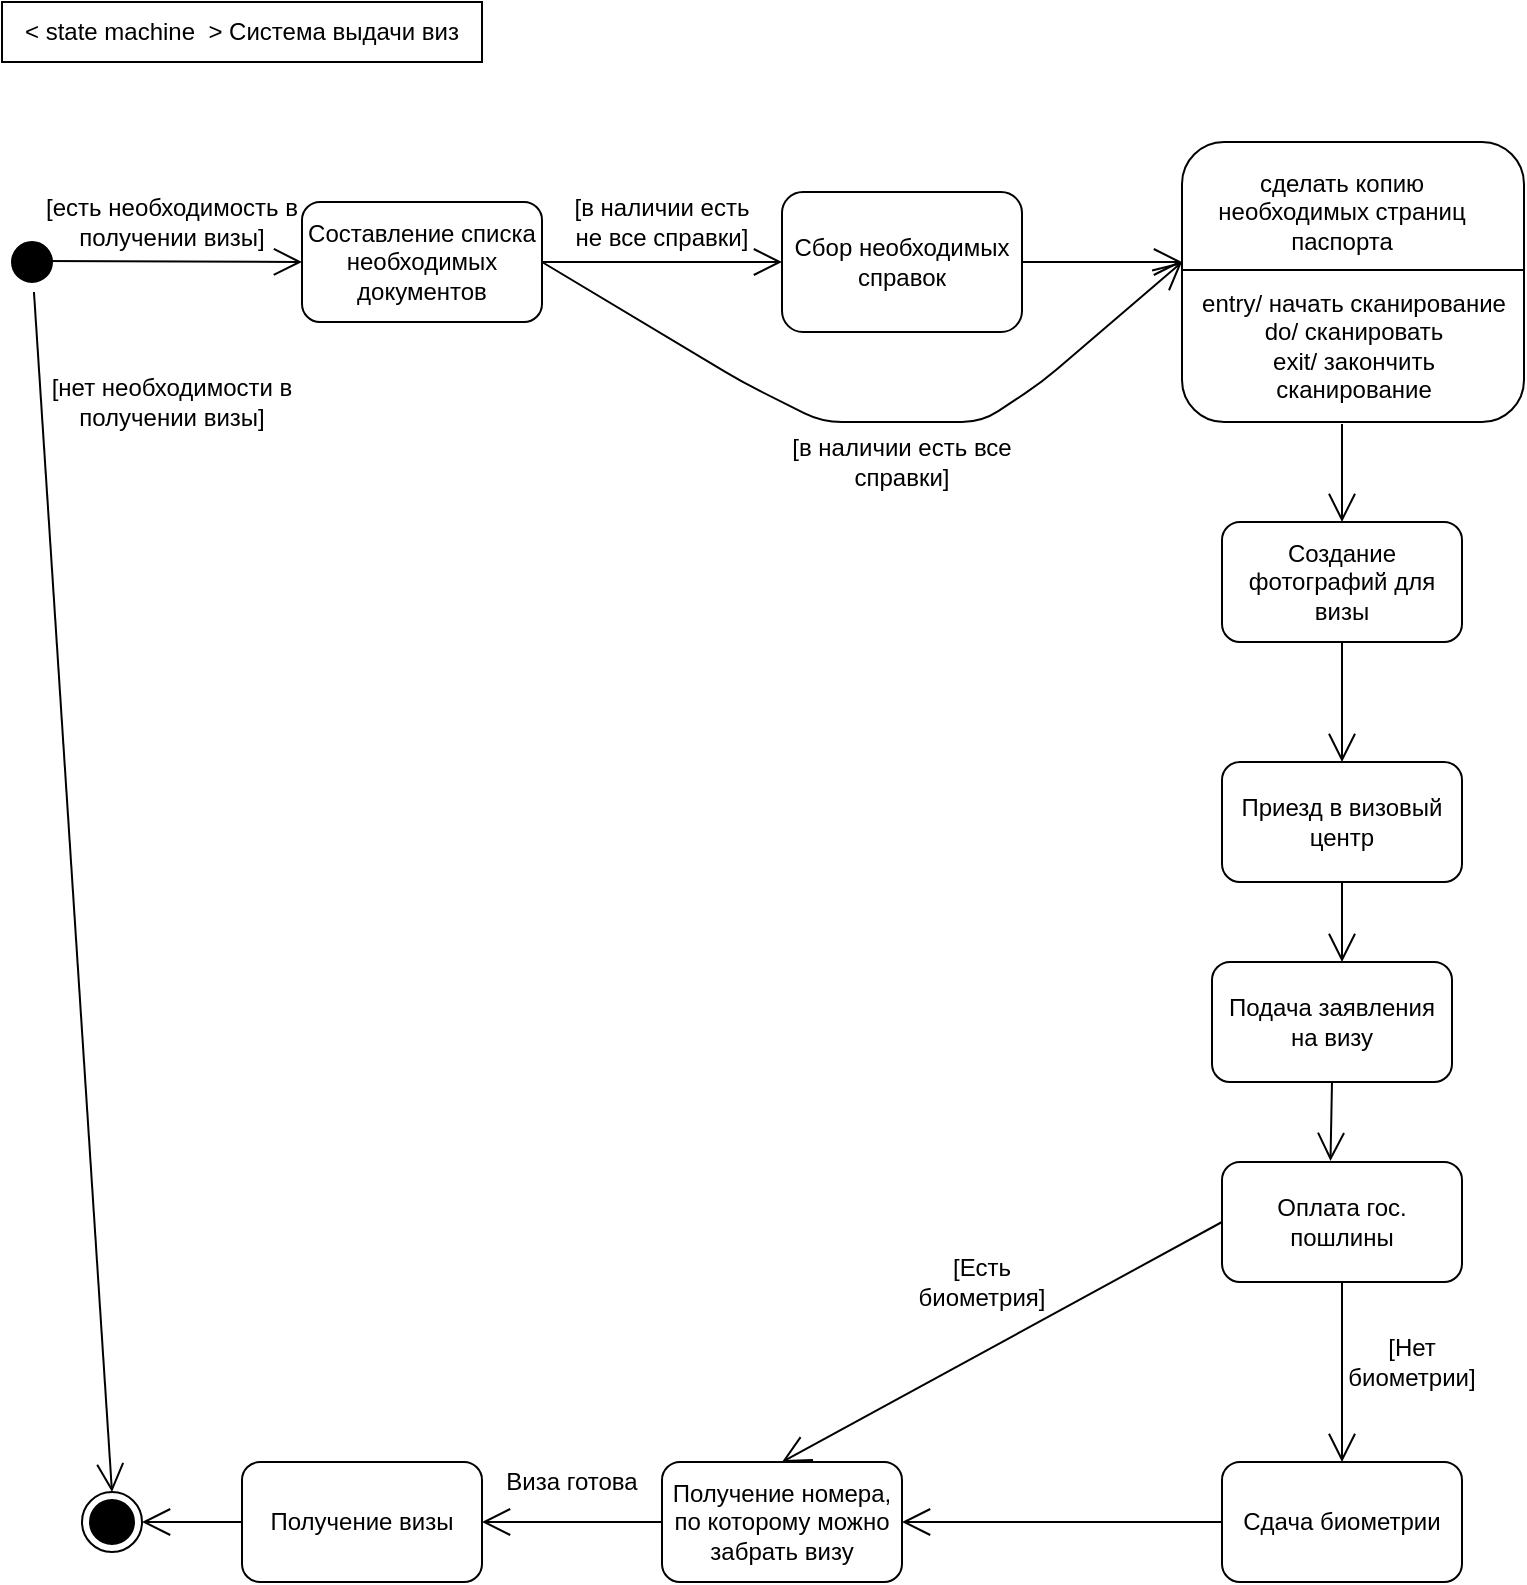 <mxfile version="12.9.6" type="github">
  <diagram id="m7FMlcwkblaYLKdV_Ws4" name="Page-1">
    <mxGraphModel dx="1305" dy="752" grid="1" gridSize="10" guides="1" tooltips="1" connect="1" arrows="1" fold="1" page="1" pageScale="1" pageWidth="850" pageHeight="1100" math="0" shadow="0">
      <root>
        <mxCell id="0" />
        <mxCell id="1" parent="0" />
        <mxCell id="M6DnuSitk8M77Cm85_tT-1" value="&amp;lt; state machine&amp;nbsp; &amp;gt; Система выдачи виз" style="rounded=0;whiteSpace=wrap;html=1;" parent="1" vertex="1">
          <mxGeometry x="40" y="40" width="240" height="30" as="geometry" />
        </mxCell>
        <mxCell id="M6DnuSitk8M77Cm85_tT-2" value="" style="ellipse;html=1;shape=endState;fillColor=#000000;strokeColor=#000000;" parent="1" vertex="1">
          <mxGeometry x="80" y="785" width="30" height="30" as="geometry" />
        </mxCell>
        <mxCell id="M6DnuSitk8M77Cm85_tT-3" value="" style="ellipse;html=1;shape=endState;fillColor=#000000;strokeColor=#FFFFFF;" parent="1" vertex="1">
          <mxGeometry x="40" y="155" width="30" height="30" as="geometry" />
        </mxCell>
        <mxCell id="M6DnuSitk8M77Cm85_tT-4" value="" style="rounded=1;whiteSpace=wrap;html=1;strokeColor=#000000;" parent="1" vertex="1">
          <mxGeometry x="430" y="135" width="120" height="70" as="geometry" />
        </mxCell>
        <mxCell id="M6DnuSitk8M77Cm85_tT-5" value="&lt;div&gt;Сбор необходимых справок&lt;/div&gt;" style="text;html=1;strokeColor=none;fillColor=none;align=center;verticalAlign=middle;whiteSpace=wrap;rounded=0;" parent="1" vertex="1">
          <mxGeometry x="430" y="150" width="120" height="40" as="geometry" />
        </mxCell>
        <mxCell id="M6DnuSitk8M77Cm85_tT-6" value="" style="rounded=1;whiteSpace=wrap;html=1;strokeColor=#000000;" parent="1" vertex="1">
          <mxGeometry x="630" y="110" width="171" height="140" as="geometry" />
        </mxCell>
        <mxCell id="M6DnuSitk8M77Cm85_tT-7" value="Создание фотографий для визы" style="rounded=1;whiteSpace=wrap;html=1;strokeColor=#000000;" parent="1" vertex="1">
          <mxGeometry x="650" y="300" width="120" height="60" as="geometry" />
        </mxCell>
        <mxCell id="M6DnuSitk8M77Cm85_tT-8" value="Сдача биометрии" style="rounded=1;whiteSpace=wrap;html=1;strokeColor=#000000;" parent="1" vertex="1">
          <mxGeometry x="650" y="770" width="120" height="60" as="geometry" />
        </mxCell>
        <mxCell id="M6DnuSitk8M77Cm85_tT-9" value="Оплата гос. пошлины" style="rounded=1;whiteSpace=wrap;html=1;strokeColor=#000000;" parent="1" vertex="1">
          <mxGeometry x="650" y="620" width="120" height="60" as="geometry" />
        </mxCell>
        <mxCell id="M6DnuSitk8M77Cm85_tT-10" value="Приезд в визовый центр" style="rounded=1;whiteSpace=wrap;html=1;strokeColor=#000000;" parent="1" vertex="1">
          <mxGeometry x="650" y="420" width="120" height="60" as="geometry" />
        </mxCell>
        <mxCell id="M6DnuSitk8M77Cm85_tT-11" value="Подача заявления на визу" style="rounded=1;whiteSpace=wrap;html=1;strokeColor=#000000;" parent="1" vertex="1">
          <mxGeometry x="645" y="520" width="120" height="60" as="geometry" />
        </mxCell>
        <mxCell id="M6DnuSitk8M77Cm85_tT-12" value="Получение номера, по которому можно забрать визу" style="rounded=1;whiteSpace=wrap;html=1;strokeColor=#000000;" parent="1" vertex="1">
          <mxGeometry x="370" y="770" width="120" height="60" as="geometry" />
        </mxCell>
        <mxCell id="M6DnuSitk8M77Cm85_tT-13" value="Получение визы" style="rounded=1;whiteSpace=wrap;html=1;strokeColor=#000000;" parent="1" vertex="1">
          <mxGeometry x="160" y="770" width="120" height="60" as="geometry" />
        </mxCell>
        <mxCell id="M6DnuSitk8M77Cm85_tT-14" value="" style="line;strokeWidth=1;fillColor=none;align=left;verticalAlign=middle;spacingTop=-1;spacingLeft=3;spacingRight=3;rotatable=0;labelPosition=right;points=[];portConstraint=eastwest;" parent="1" vertex="1">
          <mxGeometry x="630" y="170" width="171" height="8" as="geometry" />
        </mxCell>
        <mxCell id="M6DnuSitk8M77Cm85_tT-15" value="&lt;br&gt;entry/ начать сканирование&lt;br&gt;do/ сканировать&lt;br&gt;exit/ закончить сканирование" style="text;html=1;strokeColor=none;fillColor=none;align=center;verticalAlign=middle;whiteSpace=wrap;rounded=0;" parent="1" vertex="1">
          <mxGeometry x="635.5" y="170" width="160" height="70" as="geometry" />
        </mxCell>
        <mxCell id="M6DnuSitk8M77Cm85_tT-16" value="сделать копию необходимых страниц паспорта" style="text;html=1;strokeColor=none;fillColor=none;align=center;verticalAlign=middle;whiteSpace=wrap;rounded=0;" parent="1" vertex="1">
          <mxGeometry x="635" y="120" width="150" height="50" as="geometry" />
        </mxCell>
        <mxCell id="M6DnuSitk8M77Cm85_tT-17" value="" style="endArrow=open;endFill=1;endSize=12;html=1;entryX=0;entryY=0.5;entryDx=0;entryDy=0;" parent="1" target="M6DnuSitk8M77Cm85_tT-32" edge="1">
          <mxGeometry width="160" relative="1" as="geometry">
            <mxPoint x="60" y="169.5" as="sourcePoint" />
            <mxPoint x="160" y="170" as="targetPoint" />
          </mxGeometry>
        </mxCell>
        <mxCell id="M6DnuSitk8M77Cm85_tT-18" value="" style="endArrow=open;endFill=1;endSize=12;html=1;entryX=0;entryY=0.5;entryDx=0;entryDy=0;" parent="1" source="M6DnuSitk8M77Cm85_tT-32" target="M6DnuSitk8M77Cm85_tT-4" edge="1">
          <mxGeometry width="160" relative="1" as="geometry">
            <mxPoint x="230" y="169.5" as="sourcePoint" />
            <mxPoint x="370" y="170" as="targetPoint" />
          </mxGeometry>
        </mxCell>
        <mxCell id="M6DnuSitk8M77Cm85_tT-19" value="" style="endArrow=open;endFill=1;endSize=12;html=1;exitX=0.5;exitY=1;exitDx=0;exitDy=0;entryX=0.5;entryY=0;entryDx=0;entryDy=0;" parent="1" source="M6DnuSitk8M77Cm85_tT-9" target="M6DnuSitk8M77Cm85_tT-8" edge="1">
          <mxGeometry width="160" relative="1" as="geometry">
            <mxPoint x="710" y="774" as="sourcePoint" />
            <mxPoint x="720" y="770" as="targetPoint" />
          </mxGeometry>
        </mxCell>
        <mxCell id="M6DnuSitk8M77Cm85_tT-20" value="[Нет биометрии]" style="text;html=1;strokeColor=none;fillColor=none;align=center;verticalAlign=middle;whiteSpace=wrap;rounded=0;" parent="1" vertex="1">
          <mxGeometry x="725" y="710" width="40" height="20" as="geometry" />
        </mxCell>
        <mxCell id="M6DnuSitk8M77Cm85_tT-21" value="[Есть биометрия]" style="text;html=1;strokeColor=none;fillColor=none;align=center;verticalAlign=middle;whiteSpace=wrap;rounded=0;" parent="1" vertex="1">
          <mxGeometry x="510" y="670" width="40" height="20" as="geometry" />
        </mxCell>
        <mxCell id="M6DnuSitk8M77Cm85_tT-22" value="" style="endArrow=open;endFill=1;endSize=12;html=1;exitX=0;exitY=0.5;exitDx=0;exitDy=0;entryX=0.5;entryY=0;entryDx=0;entryDy=0;" parent="1" source="M6DnuSitk8M77Cm85_tT-9" target="M6DnuSitk8M77Cm85_tT-12" edge="1">
          <mxGeometry width="160" relative="1" as="geometry">
            <mxPoint x="410" y="720" as="sourcePoint" />
            <mxPoint x="570" y="720" as="targetPoint" />
          </mxGeometry>
        </mxCell>
        <mxCell id="M6DnuSitk8M77Cm85_tT-23" value="" style="endArrow=open;endFill=1;endSize=12;html=1;exitX=0;exitY=0.5;exitDx=0;exitDy=0;entryX=1;entryY=0.5;entryDx=0;entryDy=0;" parent="1" source="M6DnuSitk8M77Cm85_tT-8" target="M6DnuSitk8M77Cm85_tT-12" edge="1">
          <mxGeometry width="160" relative="1" as="geometry">
            <mxPoint x="410" y="720" as="sourcePoint" />
            <mxPoint x="570" y="720" as="targetPoint" />
          </mxGeometry>
        </mxCell>
        <mxCell id="M6DnuSitk8M77Cm85_tT-24" value="" style="endArrow=open;endFill=1;endSize=12;html=1;exitX=0;exitY=0.5;exitDx=0;exitDy=0;entryX=1;entryY=0.5;entryDx=0;entryDy=0;" parent="1" source="M6DnuSitk8M77Cm85_tT-12" target="M6DnuSitk8M77Cm85_tT-13" edge="1">
          <mxGeometry width="160" relative="1" as="geometry">
            <mxPoint x="410" y="660" as="sourcePoint" />
            <mxPoint x="570" y="660" as="targetPoint" />
          </mxGeometry>
        </mxCell>
        <mxCell id="M6DnuSitk8M77Cm85_tT-25" value="[есть необходимость в получении визы]" style="text;html=1;strokeColor=none;fillColor=none;align=center;verticalAlign=middle;whiteSpace=wrap;rounded=0;" parent="1" vertex="1">
          <mxGeometry x="40" y="140" width="170" height="20" as="geometry" />
        </mxCell>
        <mxCell id="M6DnuSitk8M77Cm85_tT-26" value="" style="endArrow=open;endFill=1;endSize=12;html=1;exitX=1;exitY=0.5;exitDx=0;exitDy=0;" parent="1" source="M6DnuSitk8M77Cm85_tT-5" edge="1">
          <mxGeometry width="160" relative="1" as="geometry">
            <mxPoint x="390" y="410" as="sourcePoint" />
            <mxPoint x="630" y="170" as="targetPoint" />
          </mxGeometry>
        </mxCell>
        <mxCell id="M6DnuSitk8M77Cm85_tT-27" value="" style="endArrow=open;endFill=1;endSize=12;html=1;entryX=0.5;entryY=0;entryDx=0;entryDy=0;" parent="1" target="M6DnuSitk8M77Cm85_tT-7" edge="1">
          <mxGeometry width="160" relative="1" as="geometry">
            <mxPoint x="710" y="251" as="sourcePoint" />
            <mxPoint x="620" y="410" as="targetPoint" />
          </mxGeometry>
        </mxCell>
        <mxCell id="M6DnuSitk8M77Cm85_tT-28" value="" style="endArrow=open;endFill=1;endSize=12;html=1;exitX=0.5;exitY=1;exitDx=0;exitDy=0;entryX=0.5;entryY=0;entryDx=0;entryDy=0;" parent="1" source="M6DnuSitk8M77Cm85_tT-7" target="M6DnuSitk8M77Cm85_tT-10" edge="1">
          <mxGeometry width="160" relative="1" as="geometry">
            <mxPoint x="440" y="410" as="sourcePoint" />
            <mxPoint x="600" y="410" as="targetPoint" />
          </mxGeometry>
        </mxCell>
        <mxCell id="M6DnuSitk8M77Cm85_tT-29" value="" style="endArrow=open;endFill=1;endSize=12;html=1;exitX=0.5;exitY=1;exitDx=0;exitDy=0;" parent="1" source="M6DnuSitk8M77Cm85_tT-10" edge="1">
          <mxGeometry width="160" relative="1" as="geometry">
            <mxPoint x="590" y="490" as="sourcePoint" />
            <mxPoint x="710" y="520" as="targetPoint" />
          </mxGeometry>
        </mxCell>
        <mxCell id="M6DnuSitk8M77Cm85_tT-30" value="" style="endArrow=open;endFill=1;endSize=12;html=1;exitX=0.5;exitY=1;exitDx=0;exitDy=0;entryX=0.452;entryY=-0.008;entryDx=0;entryDy=0;entryPerimeter=0;" parent="1" source="M6DnuSitk8M77Cm85_tT-11" target="M6DnuSitk8M77Cm85_tT-9" edge="1">
          <mxGeometry width="160" relative="1" as="geometry">
            <mxPoint x="590" y="580" as="sourcePoint" />
            <mxPoint x="580" y="620" as="targetPoint" />
          </mxGeometry>
        </mxCell>
        <mxCell id="M6DnuSitk8M77Cm85_tT-31" value="" style="endArrow=open;endFill=1;endSize=12;html=1;exitX=0;exitY=0.5;exitDx=0;exitDy=0;entryX=1;entryY=0.5;entryDx=0;entryDy=0;" parent="1" source="M6DnuSitk8M77Cm85_tT-13" target="M6DnuSitk8M77Cm85_tT-2" edge="1">
          <mxGeometry width="160" relative="1" as="geometry">
            <mxPoint x="400" y="560" as="sourcePoint" />
            <mxPoint x="560" y="560" as="targetPoint" />
          </mxGeometry>
        </mxCell>
        <mxCell id="M6DnuSitk8M77Cm85_tT-32" value="Составление списка необходимых документов" style="rounded=1;whiteSpace=wrap;html=1;strokeColor=#000000;" parent="1" vertex="1">
          <mxGeometry x="190" y="140" width="120" height="60" as="geometry" />
        </mxCell>
        <mxCell id="M6DnuSitk8M77Cm85_tT-33" value="[в наличии есть не все справки]" style="text;html=1;strokeColor=none;fillColor=none;align=center;verticalAlign=middle;whiteSpace=wrap;rounded=0;" parent="1" vertex="1">
          <mxGeometry x="320" y="140" width="100" height="20" as="geometry" />
        </mxCell>
        <mxCell id="M6DnuSitk8M77Cm85_tT-34" value="" style="endArrow=open;endFill=1;endSize=12;html=1;exitX=1;exitY=0.5;exitDx=0;exitDy=0;" parent="1" source="M6DnuSitk8M77Cm85_tT-32" edge="1">
          <mxGeometry width="160" relative="1" as="geometry">
            <mxPoint x="350" y="240" as="sourcePoint" />
            <mxPoint x="630" y="170" as="targetPoint" />
            <Array as="points">
              <mxPoint x="410" y="230" />
              <mxPoint x="450" y="250" />
              <mxPoint x="490" y="250" />
              <mxPoint x="530" y="250" />
              <mxPoint x="560" y="230" />
            </Array>
          </mxGeometry>
        </mxCell>
        <mxCell id="M6DnuSitk8M77Cm85_tT-35" value="[в наличии есть все справки]" style="text;html=1;strokeColor=none;fillColor=none;align=center;verticalAlign=middle;whiteSpace=wrap;rounded=0;" parent="1" vertex="1">
          <mxGeometry x="425" y="260" width="130" height="20" as="geometry" />
        </mxCell>
        <mxCell id="M6DnuSitk8M77Cm85_tT-36" value="Виза готова" style="text;html=1;strokeColor=none;fillColor=none;align=center;verticalAlign=middle;whiteSpace=wrap;rounded=0;" parent="1" vertex="1">
          <mxGeometry x="270" y="770" width="110" height="20" as="geometry" />
        </mxCell>
        <mxCell id="YeFsBtRL0yMdauP77JG7-1" value="" style="endArrow=open;endFill=1;endSize=12;html=1;entryX=0.5;entryY=0;entryDx=0;entryDy=0;" edge="1" parent="1" source="M6DnuSitk8M77Cm85_tT-3" target="M6DnuSitk8M77Cm85_tT-2">
          <mxGeometry width="160" relative="1" as="geometry">
            <mxPoint x="340" y="430" as="sourcePoint" />
            <mxPoint x="500" y="430" as="targetPoint" />
          </mxGeometry>
        </mxCell>
        <mxCell id="YeFsBtRL0yMdauP77JG7-2" value="[нет необходимости в получении визы]" style="text;html=1;strokeColor=none;fillColor=none;align=center;verticalAlign=middle;whiteSpace=wrap;rounded=0;" vertex="1" parent="1">
          <mxGeometry x="40" y="230" width="170" height="20" as="geometry" />
        </mxCell>
      </root>
    </mxGraphModel>
  </diagram>
</mxfile>
